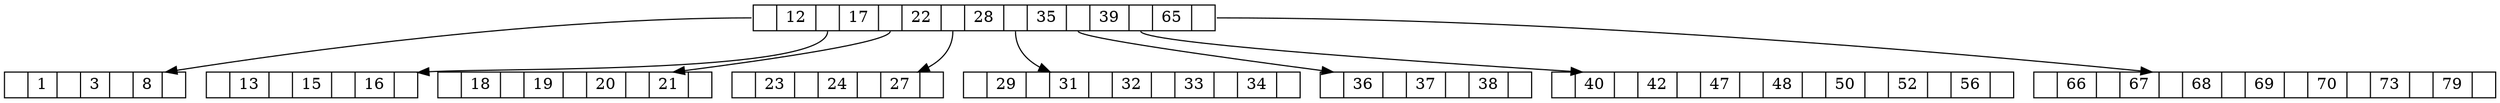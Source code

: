 digraph BTree {
node [shape = record,height=.0];
node0[label = "<f0> |12| <f1> |17| <f2> |22| <f3> |28| <f4> |35| <f5> |39| <f6> |65| <f7>"];
node8[label = "<f0> |1| <f1> |3| <f2> |8| <f3>"];
node9[label = "<f0> |13| <f1> |15| <f2> |16| <f3>"];
node10[label = "<f0> |18| <f1> |19| <f2> |20| <f3> |21| <f4>"];
node11[label = "<f0> |23| <f1> |24| <f2> |27| <f3>"];
node12[label = "<f0> |29| <f1> |31| <f2> |32| <f3> |33| <f4> |34| <f5>"];
node13[label = "<f0> |36| <f1> |37| <f2> |38| <f3>"];
node14[label = "<f0> |40| <f1> |42| <f2> |47| <f3> |48| <f4> |50| <f5> |52| <f6> |56| <f7>"];
node15[label = "<f0> |66| <f1> |67| <f2> |68| <f3> |69| <f4> |70| <f5> |73| <f6> |79| <f7>"];
"node0":f0 -> "node8"
"node0":f1 -> "node9"
"node0":f2 -> "node10"
"node0":f3 -> "node11"
"node0":f4 -> "node12"
"node0":f5 -> "node13"
"node0":f6 -> "node14"
"node0":f7 -> "node15"
}
